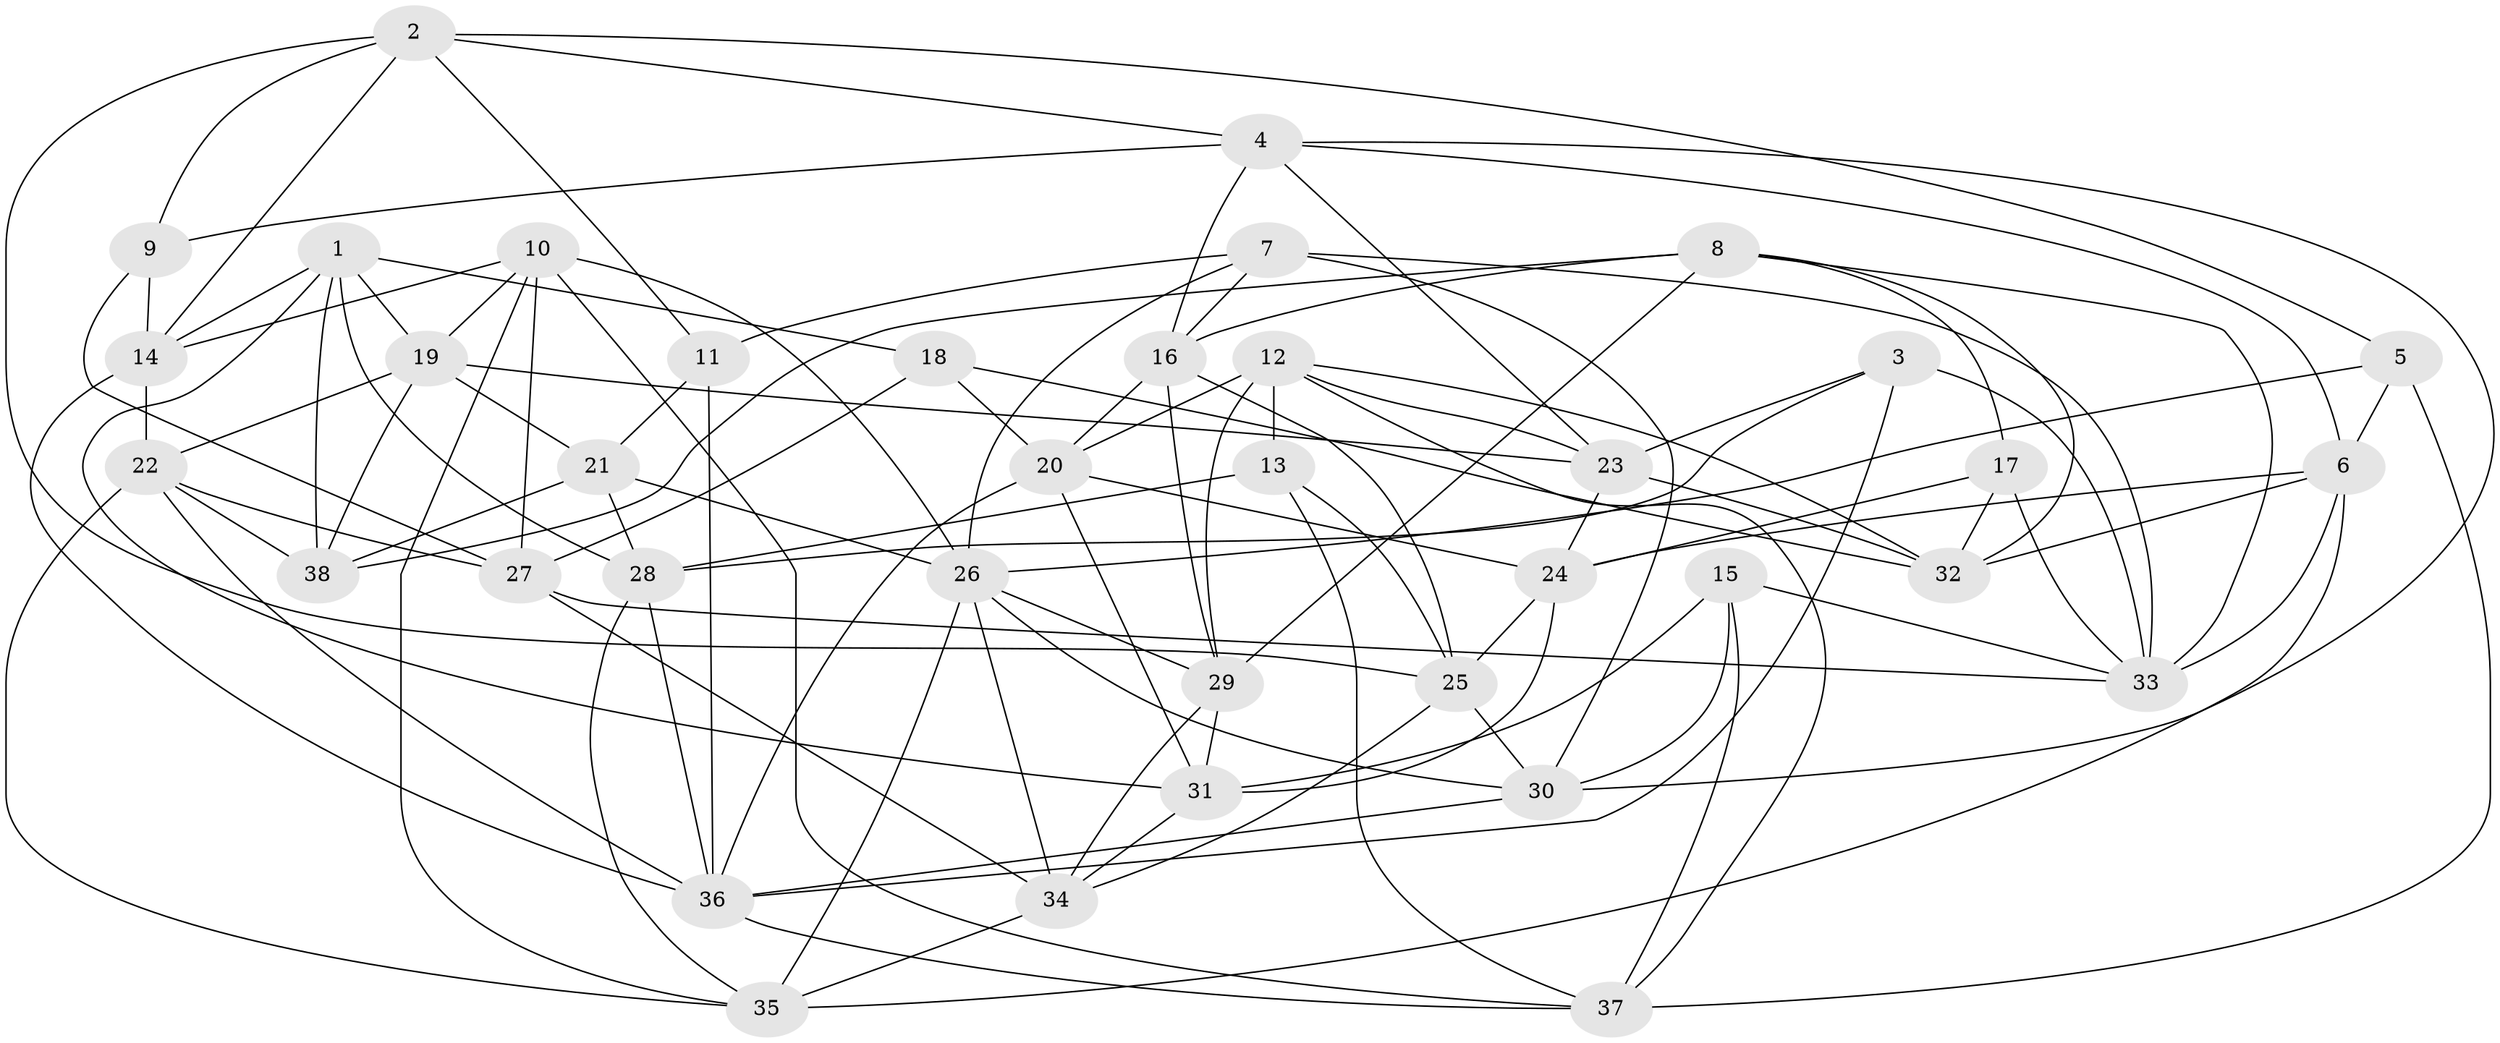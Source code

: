 // original degree distribution, {4: 1.0}
// Generated by graph-tools (version 1.1) at 2025/50/03/09/25 03:50:52]
// undirected, 38 vertices, 107 edges
graph export_dot {
graph [start="1"]
  node [color=gray90,style=filled];
  1;
  2;
  3;
  4;
  5;
  6;
  7;
  8;
  9;
  10;
  11;
  12;
  13;
  14;
  15;
  16;
  17;
  18;
  19;
  20;
  21;
  22;
  23;
  24;
  25;
  26;
  27;
  28;
  29;
  30;
  31;
  32;
  33;
  34;
  35;
  36;
  37;
  38;
  1 -- 14 [weight=1.0];
  1 -- 18 [weight=1.0];
  1 -- 19 [weight=1.0];
  1 -- 28 [weight=1.0];
  1 -- 31 [weight=1.0];
  1 -- 38 [weight=1.0];
  2 -- 4 [weight=1.0];
  2 -- 5 [weight=1.0];
  2 -- 9 [weight=1.0];
  2 -- 11 [weight=1.0];
  2 -- 14 [weight=1.0];
  2 -- 25 [weight=1.0];
  3 -- 23 [weight=1.0];
  3 -- 28 [weight=1.0];
  3 -- 33 [weight=1.0];
  3 -- 36 [weight=1.0];
  4 -- 6 [weight=1.0];
  4 -- 9 [weight=1.0];
  4 -- 16 [weight=1.0];
  4 -- 23 [weight=1.0];
  4 -- 30 [weight=1.0];
  5 -- 6 [weight=1.0];
  5 -- 26 [weight=1.0];
  5 -- 37 [weight=1.0];
  6 -- 24 [weight=1.0];
  6 -- 32 [weight=1.0];
  6 -- 33 [weight=1.0];
  6 -- 35 [weight=1.0];
  7 -- 11 [weight=1.0];
  7 -- 16 [weight=1.0];
  7 -- 26 [weight=1.0];
  7 -- 30 [weight=1.0];
  7 -- 33 [weight=2.0];
  8 -- 16 [weight=1.0];
  8 -- 17 [weight=1.0];
  8 -- 29 [weight=1.0];
  8 -- 32 [weight=1.0];
  8 -- 33 [weight=1.0];
  8 -- 38 [weight=1.0];
  9 -- 14 [weight=1.0];
  9 -- 27 [weight=1.0];
  10 -- 14 [weight=1.0];
  10 -- 19 [weight=1.0];
  10 -- 26 [weight=1.0];
  10 -- 27 [weight=1.0];
  10 -- 35 [weight=1.0];
  10 -- 37 [weight=1.0];
  11 -- 21 [weight=1.0];
  11 -- 36 [weight=1.0];
  12 -- 13 [weight=1.0];
  12 -- 20 [weight=1.0];
  12 -- 23 [weight=1.0];
  12 -- 29 [weight=1.0];
  12 -- 32 [weight=1.0];
  12 -- 37 [weight=1.0];
  13 -- 25 [weight=1.0];
  13 -- 28 [weight=1.0];
  13 -- 37 [weight=1.0];
  14 -- 22 [weight=1.0];
  14 -- 36 [weight=1.0];
  15 -- 30 [weight=1.0];
  15 -- 31 [weight=1.0];
  15 -- 33 [weight=1.0];
  15 -- 37 [weight=1.0];
  16 -- 20 [weight=1.0];
  16 -- 25 [weight=1.0];
  16 -- 29 [weight=1.0];
  17 -- 24 [weight=1.0];
  17 -- 32 [weight=1.0];
  17 -- 33 [weight=1.0];
  18 -- 20 [weight=1.0];
  18 -- 27 [weight=1.0];
  18 -- 32 [weight=1.0];
  19 -- 21 [weight=1.0];
  19 -- 22 [weight=1.0];
  19 -- 23 [weight=1.0];
  19 -- 38 [weight=1.0];
  20 -- 24 [weight=1.0];
  20 -- 31 [weight=1.0];
  20 -- 36 [weight=1.0];
  21 -- 26 [weight=1.0];
  21 -- 28 [weight=1.0];
  21 -- 38 [weight=2.0];
  22 -- 27 [weight=1.0];
  22 -- 35 [weight=1.0];
  22 -- 36 [weight=1.0];
  22 -- 38 [weight=1.0];
  23 -- 24 [weight=1.0];
  23 -- 32 [weight=1.0];
  24 -- 25 [weight=1.0];
  24 -- 31 [weight=1.0];
  25 -- 30 [weight=1.0];
  25 -- 34 [weight=1.0];
  26 -- 29 [weight=1.0];
  26 -- 30 [weight=1.0];
  26 -- 34 [weight=1.0];
  26 -- 35 [weight=1.0];
  27 -- 33 [weight=1.0];
  27 -- 34 [weight=1.0];
  28 -- 35 [weight=1.0];
  28 -- 36 [weight=1.0];
  29 -- 31 [weight=1.0];
  29 -- 34 [weight=1.0];
  30 -- 36 [weight=1.0];
  31 -- 34 [weight=1.0];
  34 -- 35 [weight=1.0];
  36 -- 37 [weight=1.0];
}
